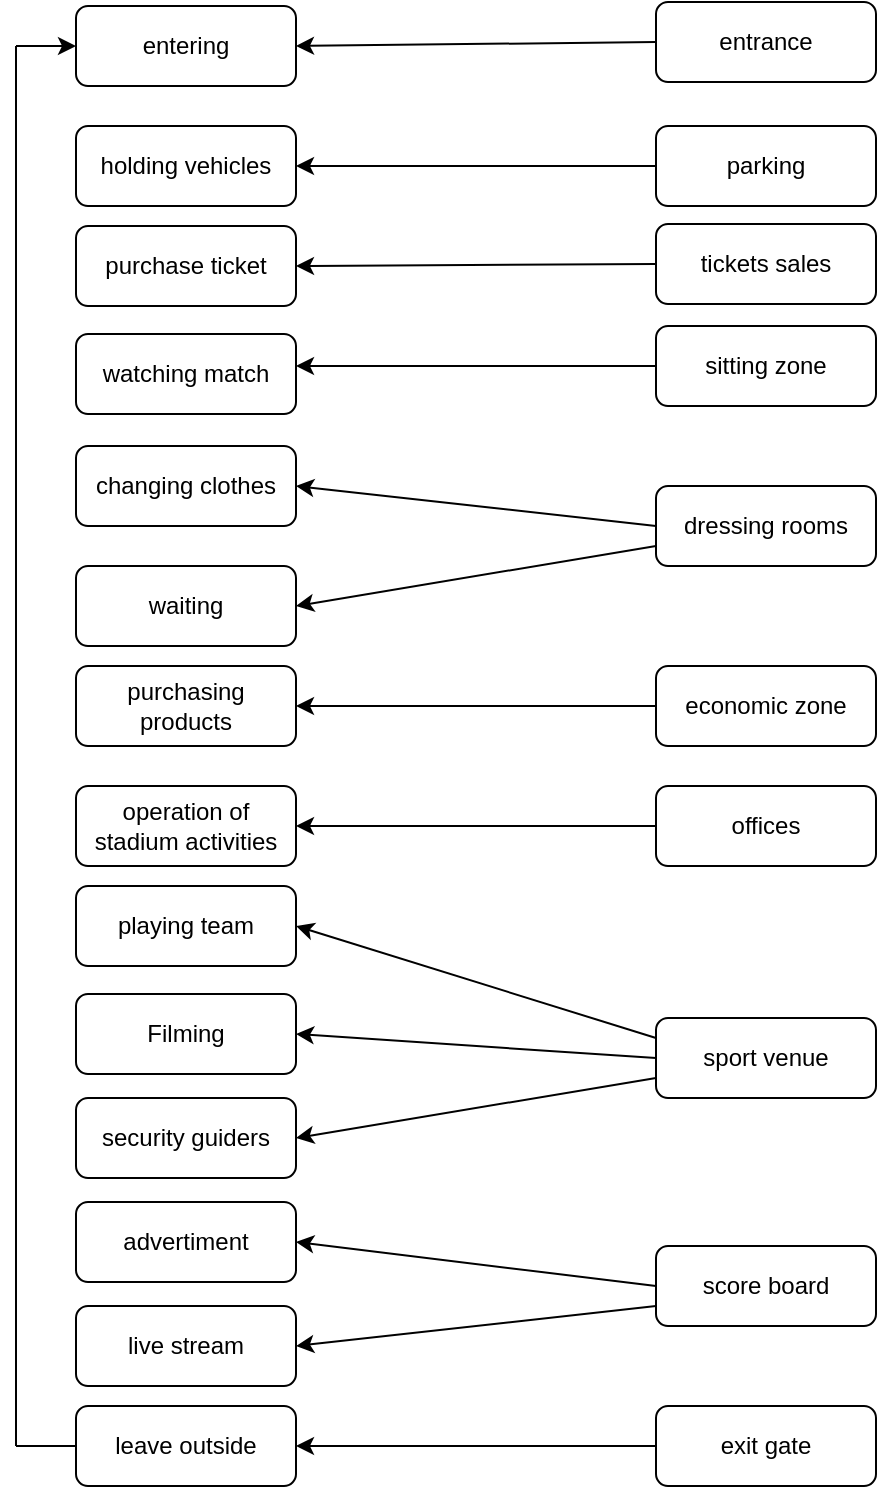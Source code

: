 <mxfile version="28.0.7">
  <diagram name="Page-1" id="B924BRrkHSrLz1p9w_8I">
    <mxGraphModel dx="786" dy="417" grid="1" gridSize="10" guides="1" tooltips="1" connect="1" arrows="1" fold="1" page="1" pageScale="1" pageWidth="850" pageHeight="1100" math="0" shadow="0">
      <root>
        <mxCell id="0" />
        <mxCell id="1" parent="0" />
        <mxCell id="Lcug2EW6NAiBo1yh3UbG-1" value="entering" style="rounded=1;whiteSpace=wrap;html=1;" vertex="1" parent="1">
          <mxGeometry x="160" y="50" width="110" height="40" as="geometry" />
        </mxCell>
        <mxCell id="Lcug2EW6NAiBo1yh3UbG-2" value="waiting" style="rounded=1;whiteSpace=wrap;html=1;" vertex="1" parent="1">
          <mxGeometry x="160" y="330" width="110" height="40" as="geometry" />
        </mxCell>
        <mxCell id="Lcug2EW6NAiBo1yh3UbG-3" value="changing clothes" style="rounded=1;whiteSpace=wrap;html=1;" vertex="1" parent="1">
          <mxGeometry x="160" y="270" width="110" height="40" as="geometry" />
        </mxCell>
        <mxCell id="Lcug2EW6NAiBo1yh3UbG-4" value="watching match" style="rounded=1;whiteSpace=wrap;html=1;" vertex="1" parent="1">
          <mxGeometry x="160" y="214" width="110" height="40" as="geometry" />
        </mxCell>
        <mxCell id="Lcug2EW6NAiBo1yh3UbG-5" value="purchase ticket" style="rounded=1;whiteSpace=wrap;html=1;" vertex="1" parent="1">
          <mxGeometry x="160" y="160" width="110" height="40" as="geometry" />
        </mxCell>
        <mxCell id="Lcug2EW6NAiBo1yh3UbG-6" value="holding vehicles" style="rounded=1;whiteSpace=wrap;html=1;" vertex="1" parent="1">
          <mxGeometry x="160" y="110" width="110" height="40" as="geometry" />
        </mxCell>
        <mxCell id="Lcug2EW6NAiBo1yh3UbG-7" value="purchasing products" style="rounded=1;whiteSpace=wrap;html=1;" vertex="1" parent="1">
          <mxGeometry x="160" y="380" width="110" height="40" as="geometry" />
        </mxCell>
        <mxCell id="Lcug2EW6NAiBo1yh3UbG-11" value="operation of stadium activities" style="rounded=1;whiteSpace=wrap;html=1;" vertex="1" parent="1">
          <mxGeometry x="160" y="440" width="110" height="40" as="geometry" />
        </mxCell>
        <mxCell id="Lcug2EW6NAiBo1yh3UbG-12" value="playing team" style="rounded=1;whiteSpace=wrap;html=1;" vertex="1" parent="1">
          <mxGeometry x="160" y="490" width="110" height="40" as="geometry" />
        </mxCell>
        <mxCell id="Lcug2EW6NAiBo1yh3UbG-13" value="Filming" style="rounded=1;whiteSpace=wrap;html=1;" vertex="1" parent="1">
          <mxGeometry x="160" y="544" width="110" height="40" as="geometry" />
        </mxCell>
        <mxCell id="Lcug2EW6NAiBo1yh3UbG-14" value="security guiders" style="rounded=1;whiteSpace=wrap;html=1;" vertex="1" parent="1">
          <mxGeometry x="160" y="596" width="110" height="40" as="geometry" />
        </mxCell>
        <mxCell id="Lcug2EW6NAiBo1yh3UbG-15" value="advertiment" style="rounded=1;whiteSpace=wrap;html=1;" vertex="1" parent="1">
          <mxGeometry x="160" y="648" width="110" height="40" as="geometry" />
        </mxCell>
        <mxCell id="Lcug2EW6NAiBo1yh3UbG-16" value="live stream" style="rounded=1;whiteSpace=wrap;html=1;" vertex="1" parent="1">
          <mxGeometry x="160" y="700" width="110" height="40" as="geometry" />
        </mxCell>
        <mxCell id="Lcug2EW6NAiBo1yh3UbG-17" value="leave outside" style="rounded=1;whiteSpace=wrap;html=1;" vertex="1" parent="1">
          <mxGeometry x="160" y="750" width="110" height="40" as="geometry" />
        </mxCell>
        <mxCell id="Lcug2EW6NAiBo1yh3UbG-18" value="entrance" style="rounded=1;whiteSpace=wrap;html=1;" vertex="1" parent="1">
          <mxGeometry x="450" y="48" width="110" height="40" as="geometry" />
        </mxCell>
        <mxCell id="Lcug2EW6NAiBo1yh3UbG-19" value="dressing rooms" style="rounded=1;whiteSpace=wrap;html=1;" vertex="1" parent="1">
          <mxGeometry x="450" y="290" width="110" height="40" as="geometry" />
        </mxCell>
        <mxCell id="Lcug2EW6NAiBo1yh3UbG-20" value="sitting zone" style="rounded=1;whiteSpace=wrap;html=1;" vertex="1" parent="1">
          <mxGeometry x="450" y="210" width="110" height="40" as="geometry" />
        </mxCell>
        <mxCell id="Lcug2EW6NAiBo1yh3UbG-21" value="tickets sales" style="rounded=1;whiteSpace=wrap;html=1;" vertex="1" parent="1">
          <mxGeometry x="450" y="159" width="110" height="40" as="geometry" />
        </mxCell>
        <mxCell id="Lcug2EW6NAiBo1yh3UbG-22" value="parking" style="rounded=1;whiteSpace=wrap;html=1;" vertex="1" parent="1">
          <mxGeometry x="450" y="110" width="110" height="40" as="geometry" />
        </mxCell>
        <mxCell id="Lcug2EW6NAiBo1yh3UbG-23" value="score board" style="rounded=1;whiteSpace=wrap;html=1;" vertex="1" parent="1">
          <mxGeometry x="450" y="670" width="110" height="40" as="geometry" />
        </mxCell>
        <mxCell id="Lcug2EW6NAiBo1yh3UbG-24" value="sport venue" style="rounded=1;whiteSpace=wrap;html=1;" vertex="1" parent="1">
          <mxGeometry x="450" y="556" width="110" height="40" as="geometry" />
        </mxCell>
        <mxCell id="Lcug2EW6NAiBo1yh3UbG-25" value="offices" style="rounded=1;whiteSpace=wrap;html=1;" vertex="1" parent="1">
          <mxGeometry x="450" y="440" width="110" height="40" as="geometry" />
        </mxCell>
        <mxCell id="Lcug2EW6NAiBo1yh3UbG-26" value="economic zone" style="rounded=1;whiteSpace=wrap;html=1;" vertex="1" parent="1">
          <mxGeometry x="450" y="380" width="110" height="40" as="geometry" />
        </mxCell>
        <mxCell id="Lcug2EW6NAiBo1yh3UbG-27" value="exit gate" style="rounded=1;whiteSpace=wrap;html=1;" vertex="1" parent="1">
          <mxGeometry x="450" y="750" width="110" height="40" as="geometry" />
        </mxCell>
        <mxCell id="Lcug2EW6NAiBo1yh3UbG-28" value="" style="endArrow=classic;html=1;rounded=0;exitX=0;exitY=0.5;exitDx=0;exitDy=0;entryX=1;entryY=0.5;entryDx=0;entryDy=0;" edge="1" parent="1" source="Lcug2EW6NAiBo1yh3UbG-27" target="Lcug2EW6NAiBo1yh3UbG-17">
          <mxGeometry width="50" height="50" relative="1" as="geometry">
            <mxPoint x="500" y="660" as="sourcePoint" />
            <mxPoint x="550" y="610" as="targetPoint" />
          </mxGeometry>
        </mxCell>
        <mxCell id="Lcug2EW6NAiBo1yh3UbG-29" value="" style="endArrow=classic;html=1;rounded=0;exitX=0;exitY=0.75;exitDx=0;exitDy=0;entryX=1;entryY=0.5;entryDx=0;entryDy=0;" edge="1" parent="1" source="Lcug2EW6NAiBo1yh3UbG-23" target="Lcug2EW6NAiBo1yh3UbG-16">
          <mxGeometry width="50" height="50" relative="1" as="geometry">
            <mxPoint x="450" y="690" as="sourcePoint" />
            <mxPoint x="500" y="640" as="targetPoint" />
          </mxGeometry>
        </mxCell>
        <mxCell id="Lcug2EW6NAiBo1yh3UbG-30" value="" style="endArrow=classic;html=1;rounded=0;exitX=0;exitY=0.5;exitDx=0;exitDy=0;entryX=1;entryY=0.5;entryDx=0;entryDy=0;" edge="1" parent="1" source="Lcug2EW6NAiBo1yh3UbG-23" target="Lcug2EW6NAiBo1yh3UbG-15">
          <mxGeometry width="50" height="50" relative="1" as="geometry">
            <mxPoint x="360" y="680" as="sourcePoint" />
            <mxPoint x="410" y="630" as="targetPoint" />
          </mxGeometry>
        </mxCell>
        <mxCell id="Lcug2EW6NAiBo1yh3UbG-31" value="" style="endArrow=classic;html=1;rounded=0;exitX=0;exitY=0.75;exitDx=0;exitDy=0;entryX=1;entryY=0.5;entryDx=0;entryDy=0;" edge="1" parent="1" source="Lcug2EW6NAiBo1yh3UbG-24" target="Lcug2EW6NAiBo1yh3UbG-14">
          <mxGeometry width="50" height="50" relative="1" as="geometry">
            <mxPoint x="390" y="580" as="sourcePoint" />
            <mxPoint x="440" y="530" as="targetPoint" />
          </mxGeometry>
        </mxCell>
        <mxCell id="Lcug2EW6NAiBo1yh3UbG-32" value="" style="endArrow=classic;html=1;rounded=0;exitX=0;exitY=0.5;exitDx=0;exitDy=0;entryX=1;entryY=0.5;entryDx=0;entryDy=0;" edge="1" parent="1" source="Lcug2EW6NAiBo1yh3UbG-24" target="Lcug2EW6NAiBo1yh3UbG-13">
          <mxGeometry width="50" height="50" relative="1" as="geometry">
            <mxPoint x="310" y="560" as="sourcePoint" />
            <mxPoint x="360" y="510" as="targetPoint" />
          </mxGeometry>
        </mxCell>
        <mxCell id="Lcug2EW6NAiBo1yh3UbG-33" value="" style="endArrow=classic;html=1;rounded=0;exitX=0;exitY=0.25;exitDx=0;exitDy=0;entryX=1;entryY=0.5;entryDx=0;entryDy=0;" edge="1" parent="1" source="Lcug2EW6NAiBo1yh3UbG-24" target="Lcug2EW6NAiBo1yh3UbG-12">
          <mxGeometry width="50" height="50" relative="1" as="geometry">
            <mxPoint x="360" y="540" as="sourcePoint" />
            <mxPoint x="410" y="490" as="targetPoint" />
          </mxGeometry>
        </mxCell>
        <mxCell id="Lcug2EW6NAiBo1yh3UbG-34" value="" style="endArrow=classic;html=1;rounded=0;exitX=0;exitY=0.5;exitDx=0;exitDy=0;entryX=1;entryY=0.5;entryDx=0;entryDy=0;" edge="1" parent="1" source="Lcug2EW6NAiBo1yh3UbG-25" target="Lcug2EW6NAiBo1yh3UbG-11">
          <mxGeometry width="50" height="50" relative="1" as="geometry">
            <mxPoint x="410" y="470" as="sourcePoint" />
            <mxPoint x="460" y="420" as="targetPoint" />
          </mxGeometry>
        </mxCell>
        <mxCell id="Lcug2EW6NAiBo1yh3UbG-35" value="" style="endArrow=classic;html=1;rounded=0;exitX=0;exitY=0.5;exitDx=0;exitDy=0;entryX=1;entryY=0.5;entryDx=0;entryDy=0;" edge="1" parent="1" source="Lcug2EW6NAiBo1yh3UbG-26" target="Lcug2EW6NAiBo1yh3UbG-7">
          <mxGeometry width="50" height="50" relative="1" as="geometry">
            <mxPoint x="400" y="380" as="sourcePoint" />
            <mxPoint x="450" y="330" as="targetPoint" />
          </mxGeometry>
        </mxCell>
        <mxCell id="Lcug2EW6NAiBo1yh3UbG-36" value="" style="endArrow=classic;html=1;rounded=0;exitX=0;exitY=0.75;exitDx=0;exitDy=0;entryX=1;entryY=0.5;entryDx=0;entryDy=0;" edge="1" parent="1" source="Lcug2EW6NAiBo1yh3UbG-19" target="Lcug2EW6NAiBo1yh3UbG-2">
          <mxGeometry width="50" height="50" relative="1" as="geometry">
            <mxPoint x="350" y="310" as="sourcePoint" />
            <mxPoint x="400" y="260" as="targetPoint" />
          </mxGeometry>
        </mxCell>
        <mxCell id="Lcug2EW6NAiBo1yh3UbG-37" value="" style="endArrow=classic;html=1;rounded=0;exitX=0;exitY=0.5;exitDx=0;exitDy=0;entryX=1;entryY=0.5;entryDx=0;entryDy=0;" edge="1" parent="1" source="Lcug2EW6NAiBo1yh3UbG-19" target="Lcug2EW6NAiBo1yh3UbG-3">
          <mxGeometry width="50" height="50" relative="1" as="geometry">
            <mxPoint x="350" y="290" as="sourcePoint" />
            <mxPoint x="400" y="240" as="targetPoint" />
          </mxGeometry>
        </mxCell>
        <mxCell id="Lcug2EW6NAiBo1yh3UbG-39" value="" style="endArrow=classic;html=1;rounded=0;exitX=0;exitY=0.5;exitDx=0;exitDy=0;entryX=1;entryY=0.5;entryDx=0;entryDy=0;" edge="1" parent="1" source="Lcug2EW6NAiBo1yh3UbG-18" target="Lcug2EW6NAiBo1yh3UbG-1">
          <mxGeometry width="50" height="50" relative="1" as="geometry">
            <mxPoint x="320" y="50" as="sourcePoint" />
            <mxPoint x="370" as="targetPoint" />
          </mxGeometry>
        </mxCell>
        <mxCell id="Lcug2EW6NAiBo1yh3UbG-40" value="" style="endArrow=classic;html=1;rounded=0;exitX=0;exitY=0.5;exitDx=0;exitDy=0;entryX=1;entryY=0.5;entryDx=0;entryDy=0;" edge="1" parent="1" source="Lcug2EW6NAiBo1yh3UbG-22" target="Lcug2EW6NAiBo1yh3UbG-6">
          <mxGeometry width="50" height="50" relative="1" as="geometry">
            <mxPoint x="320" y="130" as="sourcePoint" />
            <mxPoint x="370" y="80" as="targetPoint" />
          </mxGeometry>
        </mxCell>
        <mxCell id="Lcug2EW6NAiBo1yh3UbG-41" value="" style="endArrow=classic;html=1;rounded=0;exitX=0;exitY=0.5;exitDx=0;exitDy=0;entryX=1;entryY=0.5;entryDx=0;entryDy=0;" edge="1" parent="1" source="Lcug2EW6NAiBo1yh3UbG-21" target="Lcug2EW6NAiBo1yh3UbG-5">
          <mxGeometry width="50" height="50" relative="1" as="geometry">
            <mxPoint x="310" y="220" as="sourcePoint" />
            <mxPoint x="360" y="170" as="targetPoint" />
          </mxGeometry>
        </mxCell>
        <mxCell id="Lcug2EW6NAiBo1yh3UbG-42" value="" style="endArrow=classic;html=1;rounded=0;exitX=0;exitY=0.5;exitDx=0;exitDy=0;" edge="1" parent="1" source="Lcug2EW6NAiBo1yh3UbG-20">
          <mxGeometry width="50" height="50" relative="1" as="geometry">
            <mxPoint x="340" y="260" as="sourcePoint" />
            <mxPoint x="270" y="230" as="targetPoint" />
          </mxGeometry>
        </mxCell>
        <mxCell id="Lcug2EW6NAiBo1yh3UbG-44" value="" style="endArrow=none;html=1;rounded=0;" edge="1" parent="1">
          <mxGeometry width="50" height="50" relative="1" as="geometry">
            <mxPoint x="130" y="770" as="sourcePoint" />
            <mxPoint x="160" y="770" as="targetPoint" />
          </mxGeometry>
        </mxCell>
        <mxCell id="Lcug2EW6NAiBo1yh3UbG-45" value="" style="endArrow=none;html=1;rounded=0;" edge="1" parent="1">
          <mxGeometry width="50" height="50" relative="1" as="geometry">
            <mxPoint x="130" y="770" as="sourcePoint" />
            <mxPoint x="130" y="420" as="targetPoint" />
          </mxGeometry>
        </mxCell>
        <mxCell id="Lcug2EW6NAiBo1yh3UbG-46" value="" style="endArrow=none;html=1;rounded=0;" edge="1" parent="1">
          <mxGeometry width="50" height="50" relative="1" as="geometry">
            <mxPoint x="130" y="420" as="sourcePoint" />
            <mxPoint x="130" y="130" as="targetPoint" />
          </mxGeometry>
        </mxCell>
        <mxCell id="Lcug2EW6NAiBo1yh3UbG-52" value="" style="endArrow=none;html=1;rounded=0;" edge="1" parent="1">
          <mxGeometry width="50" height="50" relative="1" as="geometry">
            <mxPoint x="130" y="130" as="sourcePoint" />
            <mxPoint x="130" y="70" as="targetPoint" />
          </mxGeometry>
        </mxCell>
        <mxCell id="Lcug2EW6NAiBo1yh3UbG-54" value="" style="endArrow=classic;html=1;rounded=0;entryX=0;entryY=0.5;entryDx=0;entryDy=0;" edge="1" parent="1" target="Lcug2EW6NAiBo1yh3UbG-1">
          <mxGeometry width="50" height="50" relative="1" as="geometry">
            <mxPoint x="130" y="70" as="sourcePoint" />
            <mxPoint x="70" y="30" as="targetPoint" />
          </mxGeometry>
        </mxCell>
      </root>
    </mxGraphModel>
  </diagram>
</mxfile>
